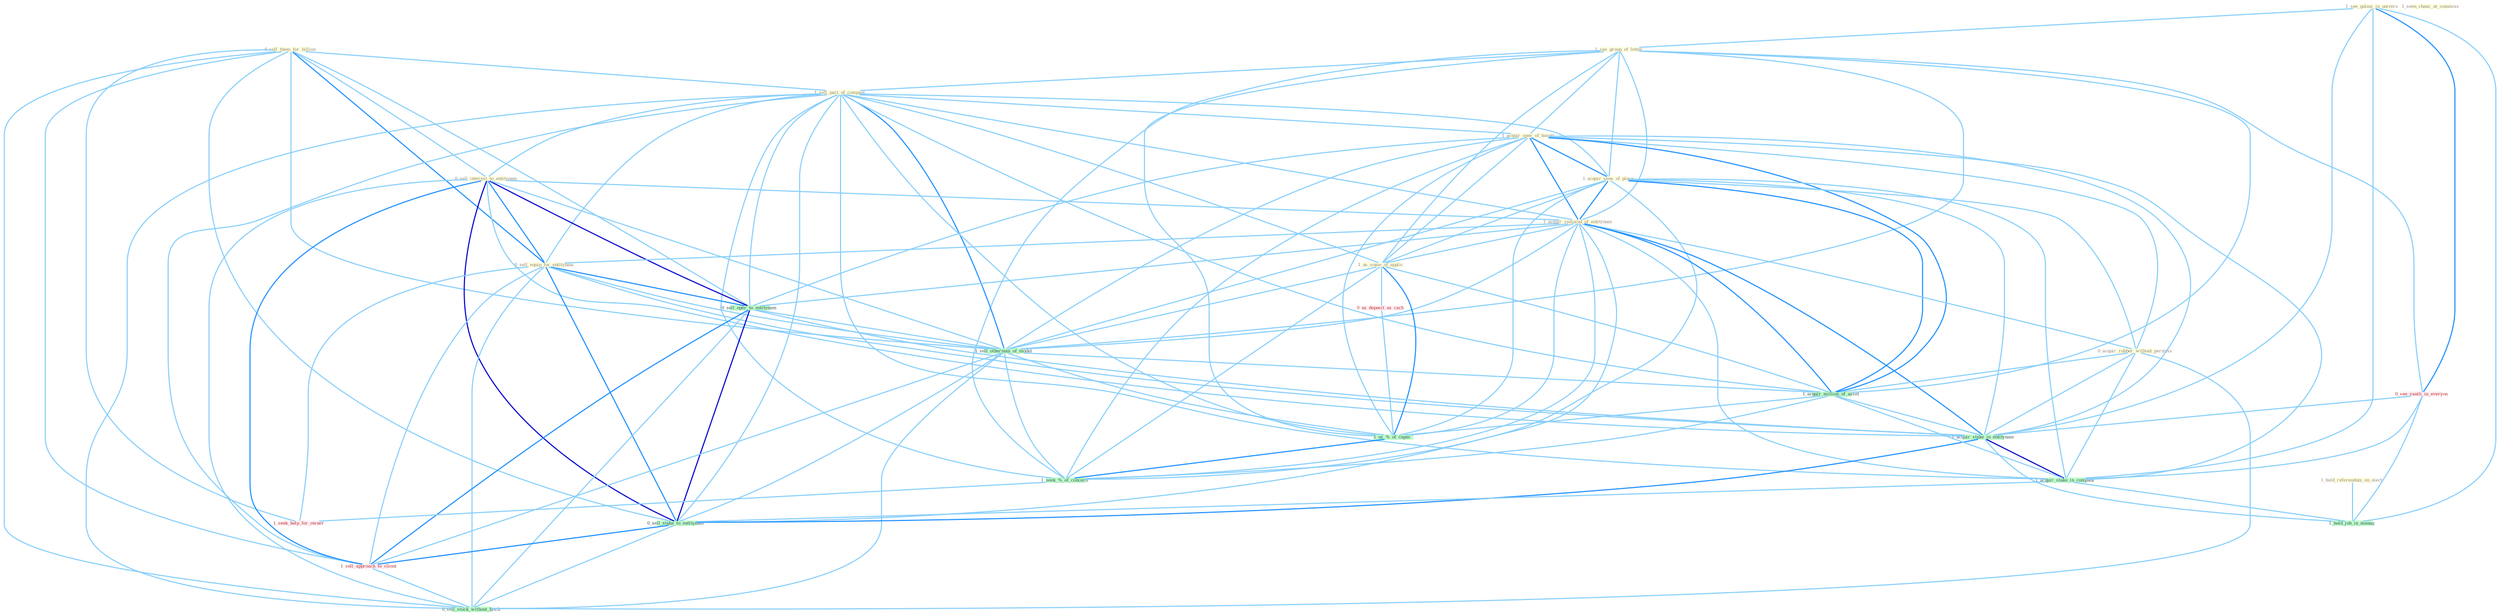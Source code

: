 Graph G{ 
    node
    [shape=polygon,style=filled,width=.5,height=.06,color="#BDFCC9",fixedsize=true,fontsize=4,
    fontcolor="#2f4f4f"];
    {node
    [color="#ffffe0", fontcolor="#8b7d6b"] "0_sell_them_for_billion " "1_see_galaxi_in_univers " "1_see_group_of_letter " "1_hold_referendum_on_elect " "1_sell_part_of_compani " "1_seen_chanc_at_commiss " "0_sell_interest_to_entitynam " "1_acquir_oper_of_hospit " "1_acquir_sens_of_place " "1_acquir_remaind_of_entitynam " "0_acquir_rubber_without_permiss " "0_sell_equip_for_entitynam " "1_us_some_of_applic "}
{node [color="#fff0f5", fontcolor="#b22222"] "0_see_vaniti_in_everyon " "0_us_deposit_as_cach " "1_sell_approach_to_client " "1_seek_help_for_owner "}
edge [color="#B0E2FF"];

	"0_sell_them_for_billion " -- "1_sell_part_of_compani " [w="1", color="#87cefa" ];
	"0_sell_them_for_billion " -- "0_sell_interest_to_entitynam " [w="1", color="#87cefa" ];
	"0_sell_them_for_billion " -- "0_sell_equip_for_entitynam " [w="2", color="#1e90ff" , len=0.8];
	"0_sell_them_for_billion " -- "0_sell_oper_to_entitynam " [w="1", color="#87cefa" ];
	"0_sell_them_for_billion " -- "1_sell_othernum_of_model " [w="1", color="#87cefa" ];
	"0_sell_them_for_billion " -- "0_sell_stake_to_entitynam " [w="1", color="#87cefa" ];
	"0_sell_them_for_billion " -- "1_sell_approach_to_client " [w="1", color="#87cefa" ];
	"0_sell_them_for_billion " -- "0_sell_stock_without_hitch " [w="1", color="#87cefa" ];
	"0_sell_them_for_billion " -- "1_seek_help_for_owner " [w="1", color="#87cefa" ];
	"1_see_galaxi_in_univers " -- "1_see_group_of_letter " [w="1", color="#87cefa" ];
	"1_see_galaxi_in_univers " -- "0_see_vaniti_in_everyon " [w="2", color="#1e90ff" , len=0.8];
	"1_see_galaxi_in_univers " -- "1_acquir_stake_in_entitynam " [w="1", color="#87cefa" ];
	"1_see_galaxi_in_univers " -- "1_acquir_stake_in_compani " [w="1", color="#87cefa" ];
	"1_see_galaxi_in_univers " -- "1_hold_job_in_manag " [w="1", color="#87cefa" ];
	"1_see_group_of_letter " -- "1_sell_part_of_compani " [w="1", color="#87cefa" ];
	"1_see_group_of_letter " -- "1_acquir_oper_of_hospit " [w="1", color="#87cefa" ];
	"1_see_group_of_letter " -- "1_acquir_sens_of_place " [w="1", color="#87cefa" ];
	"1_see_group_of_letter " -- "1_acquir_remaind_of_entitynam " [w="1", color="#87cefa" ];
	"1_see_group_of_letter " -- "1_us_some_of_applic " [w="1", color="#87cefa" ];
	"1_see_group_of_letter " -- "1_sell_othernum_of_model " [w="1", color="#87cefa" ];
	"1_see_group_of_letter " -- "0_see_vaniti_in_everyon " [w="1", color="#87cefa" ];
	"1_see_group_of_letter " -- "1_acquir_million_of_asset " [w="1", color="#87cefa" ];
	"1_see_group_of_letter " -- "1_us_%_of_capac " [w="1", color="#87cefa" ];
	"1_see_group_of_letter " -- "1_seek_%_of_concern " [w="1", color="#87cefa" ];
	"1_hold_referendum_on_elect " -- "1_hold_job_in_manag " [w="1", color="#87cefa" ];
	"1_sell_part_of_compani " -- "0_sell_interest_to_entitynam " [w="1", color="#87cefa" ];
	"1_sell_part_of_compani " -- "1_acquir_oper_of_hospit " [w="1", color="#87cefa" ];
	"1_sell_part_of_compani " -- "1_acquir_sens_of_place " [w="1", color="#87cefa" ];
	"1_sell_part_of_compani " -- "1_acquir_remaind_of_entitynam " [w="1", color="#87cefa" ];
	"1_sell_part_of_compani " -- "0_sell_equip_for_entitynam " [w="1", color="#87cefa" ];
	"1_sell_part_of_compani " -- "1_us_some_of_applic " [w="1", color="#87cefa" ];
	"1_sell_part_of_compani " -- "0_sell_oper_to_entitynam " [w="1", color="#87cefa" ];
	"1_sell_part_of_compani " -- "1_sell_othernum_of_model " [w="2", color="#1e90ff" , len=0.8];
	"1_sell_part_of_compani " -- "1_acquir_million_of_asset " [w="1", color="#87cefa" ];
	"1_sell_part_of_compani " -- "1_acquir_stake_in_compani " [w="1", color="#87cefa" ];
	"1_sell_part_of_compani " -- "0_sell_stake_to_entitynam " [w="1", color="#87cefa" ];
	"1_sell_part_of_compani " -- "1_us_%_of_capac " [w="1", color="#87cefa" ];
	"1_sell_part_of_compani " -- "1_sell_approach_to_client " [w="1", color="#87cefa" ];
	"1_sell_part_of_compani " -- "0_sell_stock_without_hitch " [w="1", color="#87cefa" ];
	"1_sell_part_of_compani " -- "1_seek_%_of_concern " [w="1", color="#87cefa" ];
	"0_sell_interest_to_entitynam " -- "1_acquir_remaind_of_entitynam " [w="1", color="#87cefa" ];
	"0_sell_interest_to_entitynam " -- "0_sell_equip_for_entitynam " [w="2", color="#1e90ff" , len=0.8];
	"0_sell_interest_to_entitynam " -- "0_sell_oper_to_entitynam " [w="3", color="#0000cd" , len=0.6];
	"0_sell_interest_to_entitynam " -- "1_sell_othernum_of_model " [w="1", color="#87cefa" ];
	"0_sell_interest_to_entitynam " -- "1_acquir_stake_in_entitynam " [w="1", color="#87cefa" ];
	"0_sell_interest_to_entitynam " -- "0_sell_stake_to_entitynam " [w="3", color="#0000cd" , len=0.6];
	"0_sell_interest_to_entitynam " -- "1_sell_approach_to_client " [w="2", color="#1e90ff" , len=0.8];
	"0_sell_interest_to_entitynam " -- "0_sell_stock_without_hitch " [w="1", color="#87cefa" ];
	"1_acquir_oper_of_hospit " -- "1_acquir_sens_of_place " [w="2", color="#1e90ff" , len=0.8];
	"1_acquir_oper_of_hospit " -- "1_acquir_remaind_of_entitynam " [w="2", color="#1e90ff" , len=0.8];
	"1_acquir_oper_of_hospit " -- "0_acquir_rubber_without_permiss " [w="1", color="#87cefa" ];
	"1_acquir_oper_of_hospit " -- "1_us_some_of_applic " [w="1", color="#87cefa" ];
	"1_acquir_oper_of_hospit " -- "0_sell_oper_to_entitynam " [w="1", color="#87cefa" ];
	"1_acquir_oper_of_hospit " -- "1_sell_othernum_of_model " [w="1", color="#87cefa" ];
	"1_acquir_oper_of_hospit " -- "1_acquir_million_of_asset " [w="2", color="#1e90ff" , len=0.8];
	"1_acquir_oper_of_hospit " -- "1_acquir_stake_in_entitynam " [w="1", color="#87cefa" ];
	"1_acquir_oper_of_hospit " -- "1_acquir_stake_in_compani " [w="1", color="#87cefa" ];
	"1_acquir_oper_of_hospit " -- "1_us_%_of_capac " [w="1", color="#87cefa" ];
	"1_acquir_oper_of_hospit " -- "1_seek_%_of_concern " [w="1", color="#87cefa" ];
	"1_acquir_sens_of_place " -- "1_acquir_remaind_of_entitynam " [w="2", color="#1e90ff" , len=0.8];
	"1_acquir_sens_of_place " -- "0_acquir_rubber_without_permiss " [w="1", color="#87cefa" ];
	"1_acquir_sens_of_place " -- "1_us_some_of_applic " [w="1", color="#87cefa" ];
	"1_acquir_sens_of_place " -- "1_sell_othernum_of_model " [w="1", color="#87cefa" ];
	"1_acquir_sens_of_place " -- "1_acquir_million_of_asset " [w="2", color="#1e90ff" , len=0.8];
	"1_acquir_sens_of_place " -- "1_acquir_stake_in_entitynam " [w="1", color="#87cefa" ];
	"1_acquir_sens_of_place " -- "1_acquir_stake_in_compani " [w="1", color="#87cefa" ];
	"1_acquir_sens_of_place " -- "1_us_%_of_capac " [w="1", color="#87cefa" ];
	"1_acquir_sens_of_place " -- "1_seek_%_of_concern " [w="1", color="#87cefa" ];
	"1_acquir_remaind_of_entitynam " -- "0_acquir_rubber_without_permiss " [w="1", color="#87cefa" ];
	"1_acquir_remaind_of_entitynam " -- "0_sell_equip_for_entitynam " [w="1", color="#87cefa" ];
	"1_acquir_remaind_of_entitynam " -- "1_us_some_of_applic " [w="1", color="#87cefa" ];
	"1_acquir_remaind_of_entitynam " -- "0_sell_oper_to_entitynam " [w="1", color="#87cefa" ];
	"1_acquir_remaind_of_entitynam " -- "1_sell_othernum_of_model " [w="1", color="#87cefa" ];
	"1_acquir_remaind_of_entitynam " -- "1_acquir_million_of_asset " [w="2", color="#1e90ff" , len=0.8];
	"1_acquir_remaind_of_entitynam " -- "1_acquir_stake_in_entitynam " [w="2", color="#1e90ff" , len=0.8];
	"1_acquir_remaind_of_entitynam " -- "1_acquir_stake_in_compani " [w="1", color="#87cefa" ];
	"1_acquir_remaind_of_entitynam " -- "0_sell_stake_to_entitynam " [w="1", color="#87cefa" ];
	"1_acquir_remaind_of_entitynam " -- "1_us_%_of_capac " [w="1", color="#87cefa" ];
	"1_acquir_remaind_of_entitynam " -- "1_seek_%_of_concern " [w="1", color="#87cefa" ];
	"0_acquir_rubber_without_permiss " -- "1_acquir_million_of_asset " [w="1", color="#87cefa" ];
	"0_acquir_rubber_without_permiss " -- "1_acquir_stake_in_entitynam " [w="1", color="#87cefa" ];
	"0_acquir_rubber_without_permiss " -- "1_acquir_stake_in_compani " [w="1", color="#87cefa" ];
	"0_acquir_rubber_without_permiss " -- "0_sell_stock_without_hitch " [w="1", color="#87cefa" ];
	"0_sell_equip_for_entitynam " -- "0_sell_oper_to_entitynam " [w="2", color="#1e90ff" , len=0.8];
	"0_sell_equip_for_entitynam " -- "1_sell_othernum_of_model " [w="1", color="#87cefa" ];
	"0_sell_equip_for_entitynam " -- "1_acquir_stake_in_entitynam " [w="1", color="#87cefa" ];
	"0_sell_equip_for_entitynam " -- "0_sell_stake_to_entitynam " [w="2", color="#1e90ff" , len=0.8];
	"0_sell_equip_for_entitynam " -- "1_sell_approach_to_client " [w="1", color="#87cefa" ];
	"0_sell_equip_for_entitynam " -- "0_sell_stock_without_hitch " [w="1", color="#87cefa" ];
	"0_sell_equip_for_entitynam " -- "1_seek_help_for_owner " [w="1", color="#87cefa" ];
	"1_us_some_of_applic " -- "1_sell_othernum_of_model " [w="1", color="#87cefa" ];
	"1_us_some_of_applic " -- "1_acquir_million_of_asset " [w="1", color="#87cefa" ];
	"1_us_some_of_applic " -- "0_us_deposit_as_cach " [w="1", color="#87cefa" ];
	"1_us_some_of_applic " -- "1_us_%_of_capac " [w="2", color="#1e90ff" , len=0.8];
	"1_us_some_of_applic " -- "1_seek_%_of_concern " [w="1", color="#87cefa" ];
	"0_sell_oper_to_entitynam " -- "1_sell_othernum_of_model " [w="1", color="#87cefa" ];
	"0_sell_oper_to_entitynam " -- "1_acquir_stake_in_entitynam " [w="1", color="#87cefa" ];
	"0_sell_oper_to_entitynam " -- "0_sell_stake_to_entitynam " [w="3", color="#0000cd" , len=0.6];
	"0_sell_oper_to_entitynam " -- "1_sell_approach_to_client " [w="2", color="#1e90ff" , len=0.8];
	"0_sell_oper_to_entitynam " -- "0_sell_stock_without_hitch " [w="1", color="#87cefa" ];
	"1_sell_othernum_of_model " -- "1_acquir_million_of_asset " [w="1", color="#87cefa" ];
	"1_sell_othernum_of_model " -- "0_sell_stake_to_entitynam " [w="1", color="#87cefa" ];
	"1_sell_othernum_of_model " -- "1_us_%_of_capac " [w="1", color="#87cefa" ];
	"1_sell_othernum_of_model " -- "1_sell_approach_to_client " [w="1", color="#87cefa" ];
	"1_sell_othernum_of_model " -- "0_sell_stock_without_hitch " [w="1", color="#87cefa" ];
	"1_sell_othernum_of_model " -- "1_seek_%_of_concern " [w="1", color="#87cefa" ];
	"0_see_vaniti_in_everyon " -- "1_acquir_stake_in_entitynam " [w="1", color="#87cefa" ];
	"0_see_vaniti_in_everyon " -- "1_acquir_stake_in_compani " [w="1", color="#87cefa" ];
	"0_see_vaniti_in_everyon " -- "1_hold_job_in_manag " [w="1", color="#87cefa" ];
	"1_acquir_million_of_asset " -- "1_acquir_stake_in_entitynam " [w="1", color="#87cefa" ];
	"1_acquir_million_of_asset " -- "1_acquir_stake_in_compani " [w="1", color="#87cefa" ];
	"1_acquir_million_of_asset " -- "1_us_%_of_capac " [w="1", color="#87cefa" ];
	"1_acquir_million_of_asset " -- "1_seek_%_of_concern " [w="1", color="#87cefa" ];
	"0_us_deposit_as_cach " -- "1_us_%_of_capac " [w="1", color="#87cefa" ];
	"1_acquir_stake_in_entitynam " -- "1_acquir_stake_in_compani " [w="3", color="#0000cd" , len=0.6];
	"1_acquir_stake_in_entitynam " -- "0_sell_stake_to_entitynam " [w="2", color="#1e90ff" , len=0.8];
	"1_acquir_stake_in_entitynam " -- "1_hold_job_in_manag " [w="1", color="#87cefa" ];
	"1_acquir_stake_in_compani " -- "0_sell_stake_to_entitynam " [w="1", color="#87cefa" ];
	"1_acquir_stake_in_compani " -- "1_hold_job_in_manag " [w="1", color="#87cefa" ];
	"0_sell_stake_to_entitynam " -- "1_sell_approach_to_client " [w="2", color="#1e90ff" , len=0.8];
	"0_sell_stake_to_entitynam " -- "0_sell_stock_without_hitch " [w="1", color="#87cefa" ];
	"1_us_%_of_capac " -- "1_seek_%_of_concern " [w="2", color="#1e90ff" , len=0.8];
	"1_sell_approach_to_client " -- "0_sell_stock_without_hitch " [w="1", color="#87cefa" ];
	"1_seek_%_of_concern " -- "1_seek_help_for_owner " [w="1", color="#87cefa" ];
}